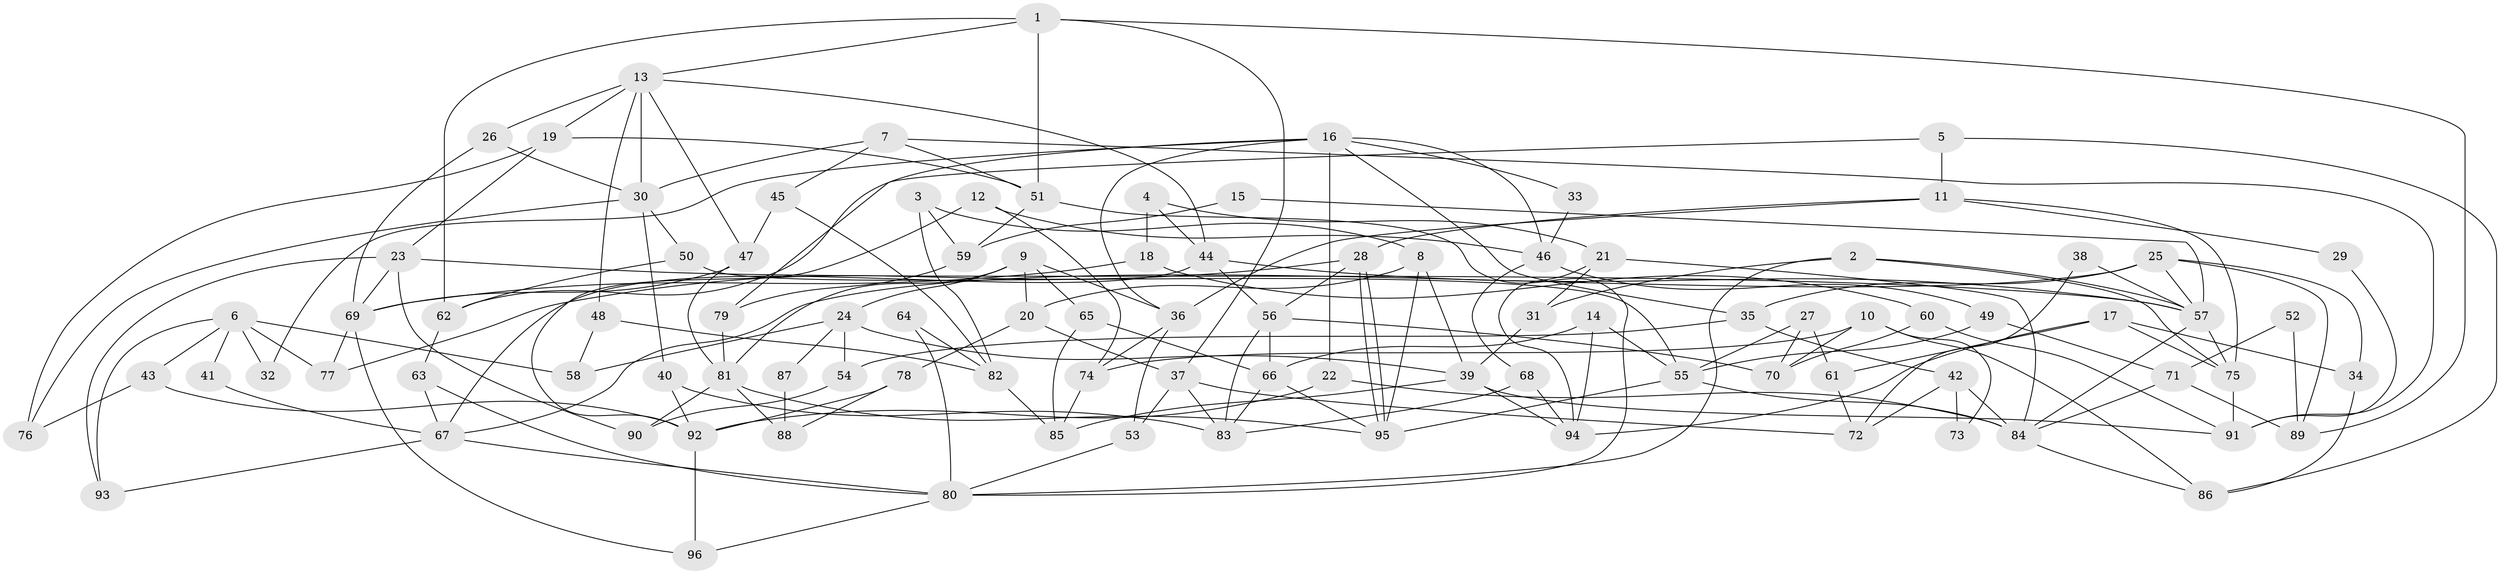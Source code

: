 // Generated by graph-tools (version 1.1) at 2025/36/03/09/25 02:36:14]
// undirected, 96 vertices, 192 edges
graph export_dot {
graph [start="1"]
  node [color=gray90,style=filled];
  1;
  2;
  3;
  4;
  5;
  6;
  7;
  8;
  9;
  10;
  11;
  12;
  13;
  14;
  15;
  16;
  17;
  18;
  19;
  20;
  21;
  22;
  23;
  24;
  25;
  26;
  27;
  28;
  29;
  30;
  31;
  32;
  33;
  34;
  35;
  36;
  37;
  38;
  39;
  40;
  41;
  42;
  43;
  44;
  45;
  46;
  47;
  48;
  49;
  50;
  51;
  52;
  53;
  54;
  55;
  56;
  57;
  58;
  59;
  60;
  61;
  62;
  63;
  64;
  65;
  66;
  67;
  68;
  69;
  70;
  71;
  72;
  73;
  74;
  75;
  76;
  77;
  78;
  79;
  80;
  81;
  82;
  83;
  84;
  85;
  86;
  87;
  88;
  89;
  90;
  91;
  92;
  93;
  94;
  95;
  96;
  1 -- 13;
  1 -- 37;
  1 -- 51;
  1 -- 62;
  1 -- 89;
  2 -- 57;
  2 -- 80;
  2 -- 31;
  2 -- 75;
  3 -- 8;
  3 -- 82;
  3 -- 59;
  4 -- 18;
  4 -- 21;
  4 -- 44;
  5 -- 86;
  5 -- 62;
  5 -- 11;
  6 -- 93;
  6 -- 43;
  6 -- 32;
  6 -- 41;
  6 -- 58;
  6 -- 77;
  7 -- 51;
  7 -- 30;
  7 -- 45;
  7 -- 91;
  8 -- 95;
  8 -- 39;
  8 -- 20;
  9 -- 81;
  9 -- 24;
  9 -- 20;
  9 -- 36;
  9 -- 65;
  10 -- 70;
  10 -- 74;
  10 -- 73;
  10 -- 86;
  11 -- 36;
  11 -- 28;
  11 -- 29;
  11 -- 75;
  12 -- 46;
  12 -- 74;
  12 -- 92;
  13 -- 44;
  13 -- 19;
  13 -- 26;
  13 -- 30;
  13 -- 47;
  13 -- 48;
  14 -- 66;
  14 -- 55;
  14 -- 94;
  15 -- 57;
  15 -- 59;
  16 -- 35;
  16 -- 46;
  16 -- 22;
  16 -- 32;
  16 -- 33;
  16 -- 36;
  16 -- 79;
  17 -- 75;
  17 -- 94;
  17 -- 34;
  17 -- 61;
  18 -- 69;
  18 -- 60;
  19 -- 51;
  19 -- 23;
  19 -- 76;
  20 -- 37;
  20 -- 78;
  21 -- 94;
  21 -- 84;
  21 -- 31;
  22 -- 84;
  22 -- 92;
  23 -- 69;
  23 -- 57;
  23 -- 90;
  23 -- 93;
  24 -- 58;
  24 -- 39;
  24 -- 54;
  24 -- 87;
  25 -- 57;
  25 -- 67;
  25 -- 34;
  25 -- 35;
  25 -- 89;
  26 -- 69;
  26 -- 30;
  27 -- 61;
  27 -- 55;
  27 -- 70;
  28 -- 95;
  28 -- 95;
  28 -- 56;
  28 -- 77;
  29 -- 91;
  30 -- 40;
  30 -- 50;
  30 -- 76;
  31 -- 39;
  33 -- 46;
  34 -- 86;
  35 -- 54;
  35 -- 42;
  36 -- 53;
  36 -- 74;
  37 -- 83;
  37 -- 53;
  37 -- 72;
  38 -- 57;
  38 -- 72;
  39 -- 91;
  39 -- 85;
  39 -- 94;
  40 -- 92;
  40 -- 83;
  41 -- 67;
  42 -- 84;
  42 -- 72;
  42 -- 73;
  43 -- 92;
  43 -- 76;
  44 -- 56;
  44 -- 57;
  44 -- 67;
  45 -- 47;
  45 -- 82;
  46 -- 49;
  46 -- 68;
  47 -- 69;
  47 -- 81;
  48 -- 82;
  48 -- 58;
  49 -- 71;
  49 -- 55;
  50 -- 62;
  50 -- 55;
  51 -- 59;
  51 -- 80;
  52 -- 71;
  52 -- 89;
  53 -- 80;
  54 -- 90;
  55 -- 84;
  55 -- 95;
  56 -- 66;
  56 -- 70;
  56 -- 83;
  57 -- 75;
  57 -- 84;
  59 -- 79;
  60 -- 70;
  60 -- 91;
  61 -- 72;
  62 -- 63;
  63 -- 67;
  63 -- 80;
  64 -- 82;
  64 -- 80;
  65 -- 66;
  65 -- 85;
  66 -- 95;
  66 -- 83;
  67 -- 80;
  67 -- 93;
  68 -- 83;
  68 -- 94;
  69 -- 96;
  69 -- 77;
  71 -- 84;
  71 -- 89;
  74 -- 85;
  75 -- 91;
  78 -- 92;
  78 -- 88;
  79 -- 81;
  80 -- 96;
  81 -- 95;
  81 -- 88;
  81 -- 90;
  82 -- 85;
  84 -- 86;
  87 -- 88;
  92 -- 96;
}
